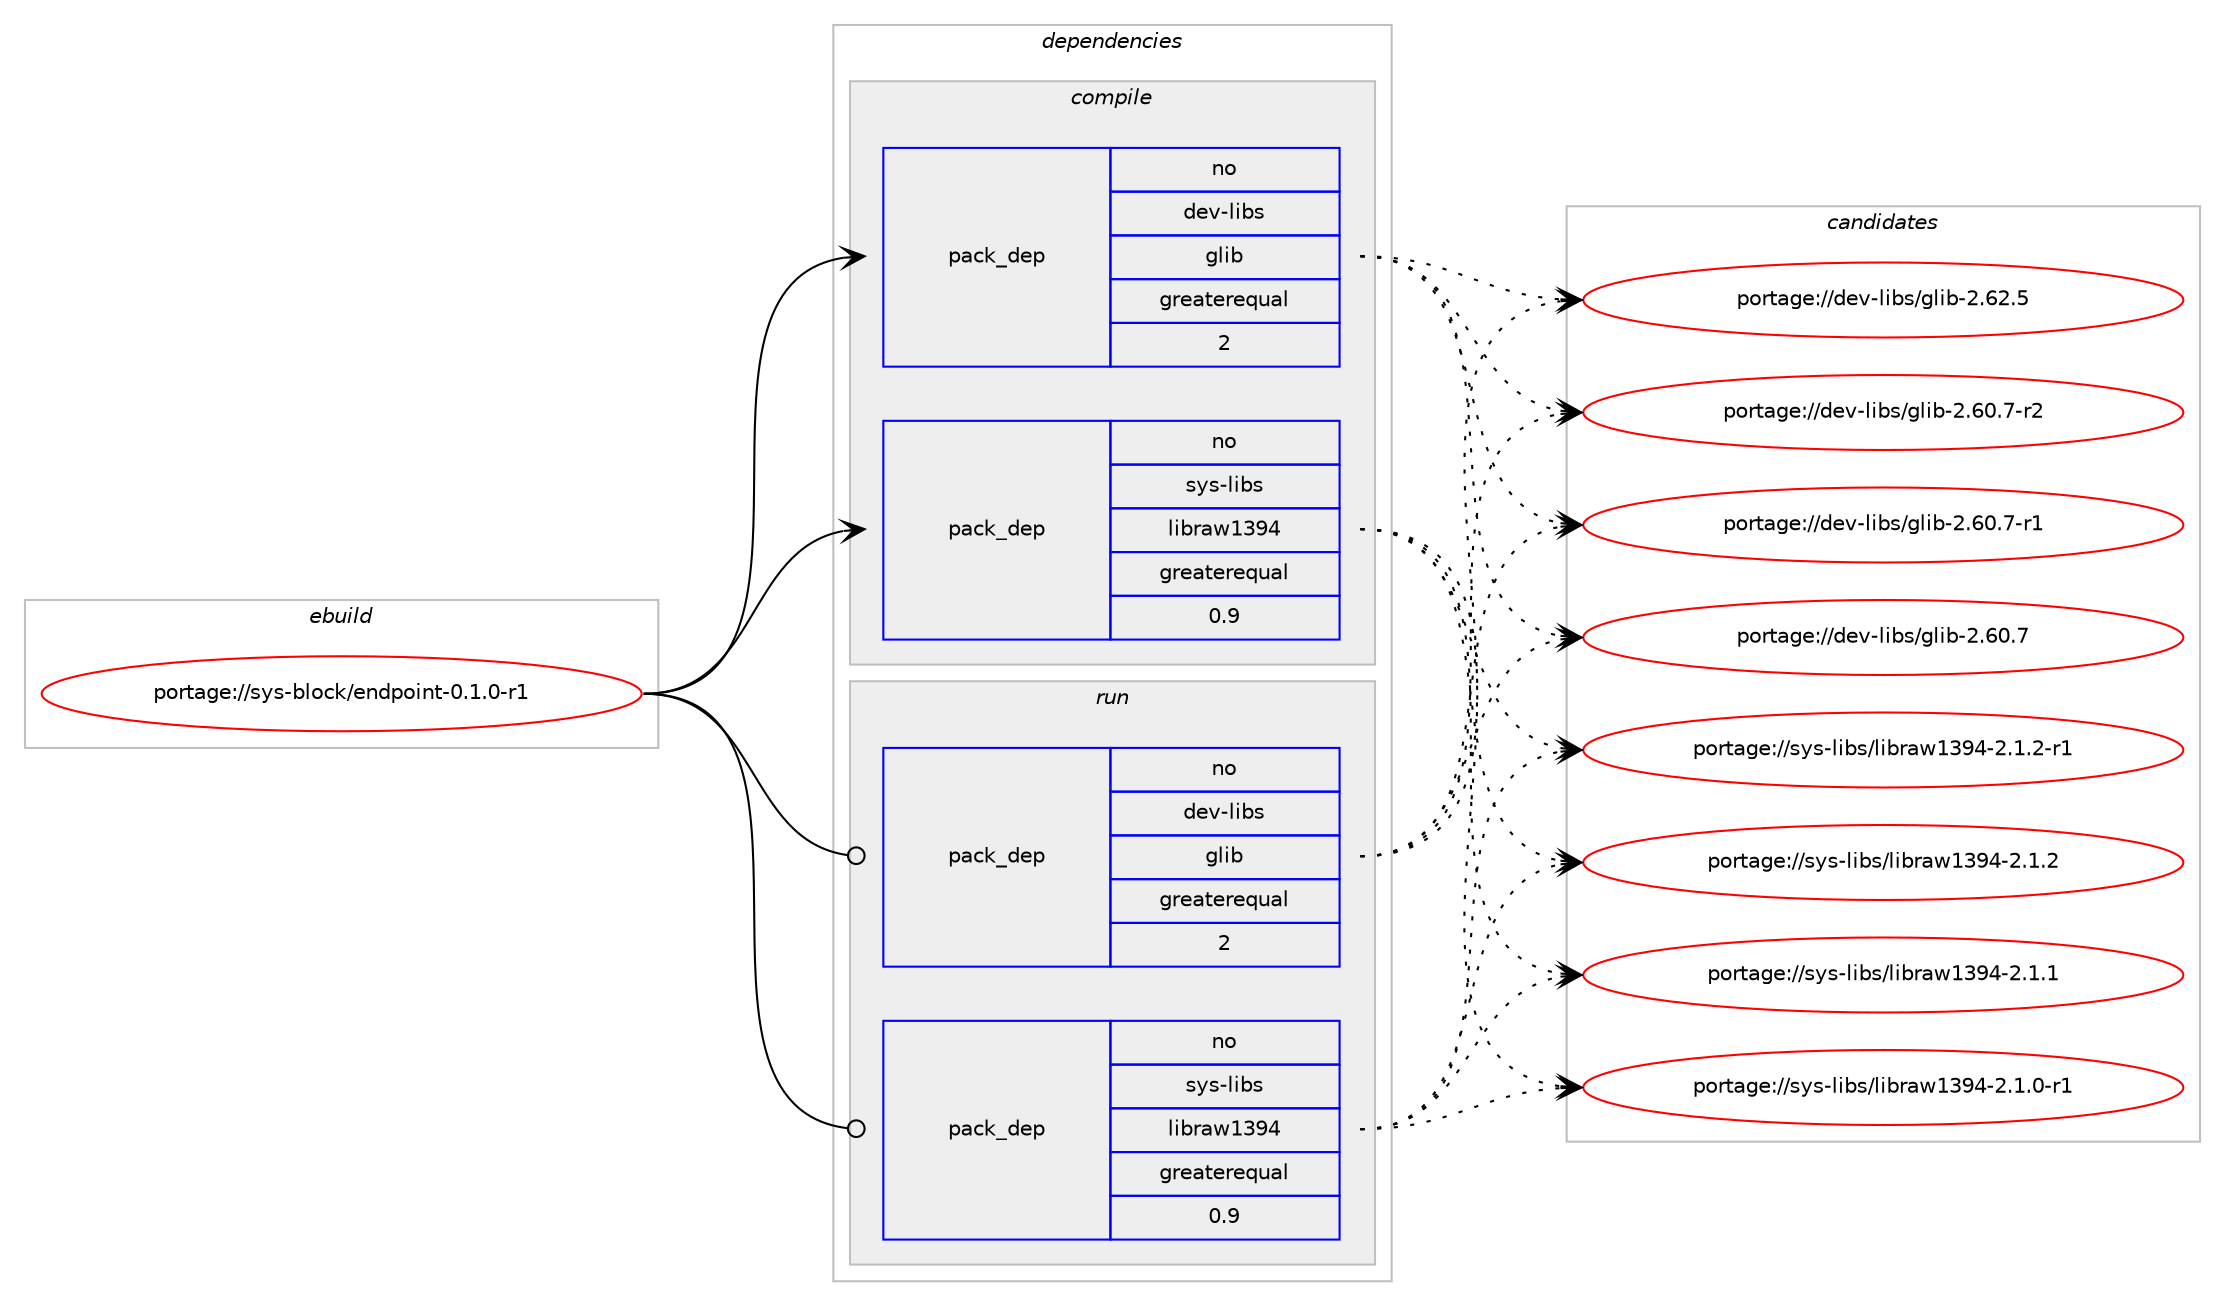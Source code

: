 digraph prolog {

# *************
# Graph options
# *************

newrank=true;
concentrate=true;
compound=true;
graph [rankdir=LR,fontname=Helvetica,fontsize=10,ranksep=1.5];#, ranksep=2.5, nodesep=0.2];
edge  [arrowhead=vee];
node  [fontname=Helvetica,fontsize=10];

# **********
# The ebuild
# **********

subgraph cluster_leftcol {
color=gray;
rank=same;
label=<<i>ebuild</i>>;
id [label="portage://sys-block/endpoint-0.1.0-r1", color=red, width=4, href="../sys-block/endpoint-0.1.0-r1.svg"];
}

# ****************
# The dependencies
# ****************

subgraph cluster_midcol {
color=gray;
label=<<i>dependencies</i>>;
subgraph cluster_compile {
fillcolor="#eeeeee";
style=filled;
label=<<i>compile</i>>;
subgraph pack14152 {
dependency17575 [label=<<TABLE BORDER="0" CELLBORDER="1" CELLSPACING="0" CELLPADDING="4" WIDTH="220"><TR><TD ROWSPAN="6" CELLPADDING="30">pack_dep</TD></TR><TR><TD WIDTH="110">no</TD></TR><TR><TD>dev-libs</TD></TR><TR><TD>glib</TD></TR><TR><TD>greaterequal</TD></TR><TR><TD>2</TD></TR></TABLE>>, shape=none, color=blue];
}
id:e -> dependency17575:w [weight=20,style="solid",arrowhead="vee"];
subgraph pack14153 {
dependency17576 [label=<<TABLE BORDER="0" CELLBORDER="1" CELLSPACING="0" CELLPADDING="4" WIDTH="220"><TR><TD ROWSPAN="6" CELLPADDING="30">pack_dep</TD></TR><TR><TD WIDTH="110">no</TD></TR><TR><TD>sys-libs</TD></TR><TR><TD>libraw1394</TD></TR><TR><TD>greaterequal</TD></TR><TR><TD>0.9</TD></TR></TABLE>>, shape=none, color=blue];
}
id:e -> dependency17576:w [weight=20,style="solid",arrowhead="vee"];
}
subgraph cluster_compileandrun {
fillcolor="#eeeeee";
style=filled;
label=<<i>compile and run</i>>;
}
subgraph cluster_run {
fillcolor="#eeeeee";
style=filled;
label=<<i>run</i>>;
subgraph pack14154 {
dependency17577 [label=<<TABLE BORDER="0" CELLBORDER="1" CELLSPACING="0" CELLPADDING="4" WIDTH="220"><TR><TD ROWSPAN="6" CELLPADDING="30">pack_dep</TD></TR><TR><TD WIDTH="110">no</TD></TR><TR><TD>dev-libs</TD></TR><TR><TD>glib</TD></TR><TR><TD>greaterequal</TD></TR><TR><TD>2</TD></TR></TABLE>>, shape=none, color=blue];
}
id:e -> dependency17577:w [weight=20,style="solid",arrowhead="odot"];
subgraph pack14155 {
dependency17578 [label=<<TABLE BORDER="0" CELLBORDER="1" CELLSPACING="0" CELLPADDING="4" WIDTH="220"><TR><TD ROWSPAN="6" CELLPADDING="30">pack_dep</TD></TR><TR><TD WIDTH="110">no</TD></TR><TR><TD>sys-libs</TD></TR><TR><TD>libraw1394</TD></TR><TR><TD>greaterequal</TD></TR><TR><TD>0.9</TD></TR></TABLE>>, shape=none, color=blue];
}
id:e -> dependency17578:w [weight=20,style="solid",arrowhead="odot"];
}
}

# **************
# The candidates
# **************

subgraph cluster_choices {
rank=same;
color=gray;
label=<<i>candidates</i>>;

subgraph choice14152 {
color=black;
nodesep=1;
choice1001011184510810598115471031081059845504654504653 [label="portage://dev-libs/glib-2.62.5", color=red, width=4,href="../dev-libs/glib-2.62.5.svg"];
choice10010111845108105981154710310810598455046544846554511450 [label="portage://dev-libs/glib-2.60.7-r2", color=red, width=4,href="../dev-libs/glib-2.60.7-r2.svg"];
choice10010111845108105981154710310810598455046544846554511449 [label="portage://dev-libs/glib-2.60.7-r1", color=red, width=4,href="../dev-libs/glib-2.60.7-r1.svg"];
choice1001011184510810598115471031081059845504654484655 [label="portage://dev-libs/glib-2.60.7", color=red, width=4,href="../dev-libs/glib-2.60.7.svg"];
dependency17575:e -> choice1001011184510810598115471031081059845504654504653:w [style=dotted,weight="100"];
dependency17575:e -> choice10010111845108105981154710310810598455046544846554511450:w [style=dotted,weight="100"];
dependency17575:e -> choice10010111845108105981154710310810598455046544846554511449:w [style=dotted,weight="100"];
dependency17575:e -> choice1001011184510810598115471031081059845504654484655:w [style=dotted,weight="100"];
}
subgraph choice14153 {
color=black;
nodesep=1;
choice1151211154510810598115471081059811497119495157524550464946504511449 [label="portage://sys-libs/libraw1394-2.1.2-r1", color=red, width=4,href="../sys-libs/libraw1394-2.1.2-r1.svg"];
choice115121115451081059811547108105981149711949515752455046494650 [label="portage://sys-libs/libraw1394-2.1.2", color=red, width=4,href="../sys-libs/libraw1394-2.1.2.svg"];
choice115121115451081059811547108105981149711949515752455046494649 [label="portage://sys-libs/libraw1394-2.1.1", color=red, width=4,href="../sys-libs/libraw1394-2.1.1.svg"];
choice1151211154510810598115471081059811497119495157524550464946484511449 [label="portage://sys-libs/libraw1394-2.1.0-r1", color=red, width=4,href="../sys-libs/libraw1394-2.1.0-r1.svg"];
dependency17576:e -> choice1151211154510810598115471081059811497119495157524550464946504511449:w [style=dotted,weight="100"];
dependency17576:e -> choice115121115451081059811547108105981149711949515752455046494650:w [style=dotted,weight="100"];
dependency17576:e -> choice115121115451081059811547108105981149711949515752455046494649:w [style=dotted,weight="100"];
dependency17576:e -> choice1151211154510810598115471081059811497119495157524550464946484511449:w [style=dotted,weight="100"];
}
subgraph choice14154 {
color=black;
nodesep=1;
choice1001011184510810598115471031081059845504654504653 [label="portage://dev-libs/glib-2.62.5", color=red, width=4,href="../dev-libs/glib-2.62.5.svg"];
choice10010111845108105981154710310810598455046544846554511450 [label="portage://dev-libs/glib-2.60.7-r2", color=red, width=4,href="../dev-libs/glib-2.60.7-r2.svg"];
choice10010111845108105981154710310810598455046544846554511449 [label="portage://dev-libs/glib-2.60.7-r1", color=red, width=4,href="../dev-libs/glib-2.60.7-r1.svg"];
choice1001011184510810598115471031081059845504654484655 [label="portage://dev-libs/glib-2.60.7", color=red, width=4,href="../dev-libs/glib-2.60.7.svg"];
dependency17577:e -> choice1001011184510810598115471031081059845504654504653:w [style=dotted,weight="100"];
dependency17577:e -> choice10010111845108105981154710310810598455046544846554511450:w [style=dotted,weight="100"];
dependency17577:e -> choice10010111845108105981154710310810598455046544846554511449:w [style=dotted,weight="100"];
dependency17577:e -> choice1001011184510810598115471031081059845504654484655:w [style=dotted,weight="100"];
}
subgraph choice14155 {
color=black;
nodesep=1;
choice1151211154510810598115471081059811497119495157524550464946504511449 [label="portage://sys-libs/libraw1394-2.1.2-r1", color=red, width=4,href="../sys-libs/libraw1394-2.1.2-r1.svg"];
choice115121115451081059811547108105981149711949515752455046494650 [label="portage://sys-libs/libraw1394-2.1.2", color=red, width=4,href="../sys-libs/libraw1394-2.1.2.svg"];
choice115121115451081059811547108105981149711949515752455046494649 [label="portage://sys-libs/libraw1394-2.1.1", color=red, width=4,href="../sys-libs/libraw1394-2.1.1.svg"];
choice1151211154510810598115471081059811497119495157524550464946484511449 [label="portage://sys-libs/libraw1394-2.1.0-r1", color=red, width=4,href="../sys-libs/libraw1394-2.1.0-r1.svg"];
dependency17578:e -> choice1151211154510810598115471081059811497119495157524550464946504511449:w [style=dotted,weight="100"];
dependency17578:e -> choice115121115451081059811547108105981149711949515752455046494650:w [style=dotted,weight="100"];
dependency17578:e -> choice115121115451081059811547108105981149711949515752455046494649:w [style=dotted,weight="100"];
dependency17578:e -> choice1151211154510810598115471081059811497119495157524550464946484511449:w [style=dotted,weight="100"];
}
}

}
